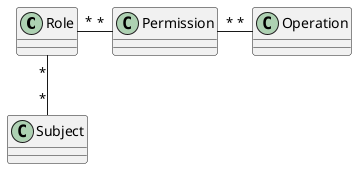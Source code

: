 @startuml

class Role
class Subject
class Permission
class Operation

Role "*" - "*" Permission
Role "*" -down- "*" Subject
Permission "*" -right- "*" Operation
@enduml


abstract class AbstractList
abstract AbstractCollection
interface List
interface Collection

List <|-- AbstractList
Collection <|-- AbstractCollection

Collection <|- List
AbstractCollection <|- AbstractList
AbstractList <|-- ArrayList

class ArrayLis {
Object[] elementData
size()
}

enum TimeUnit {
DAYS
HOURS
MINUTES
}
